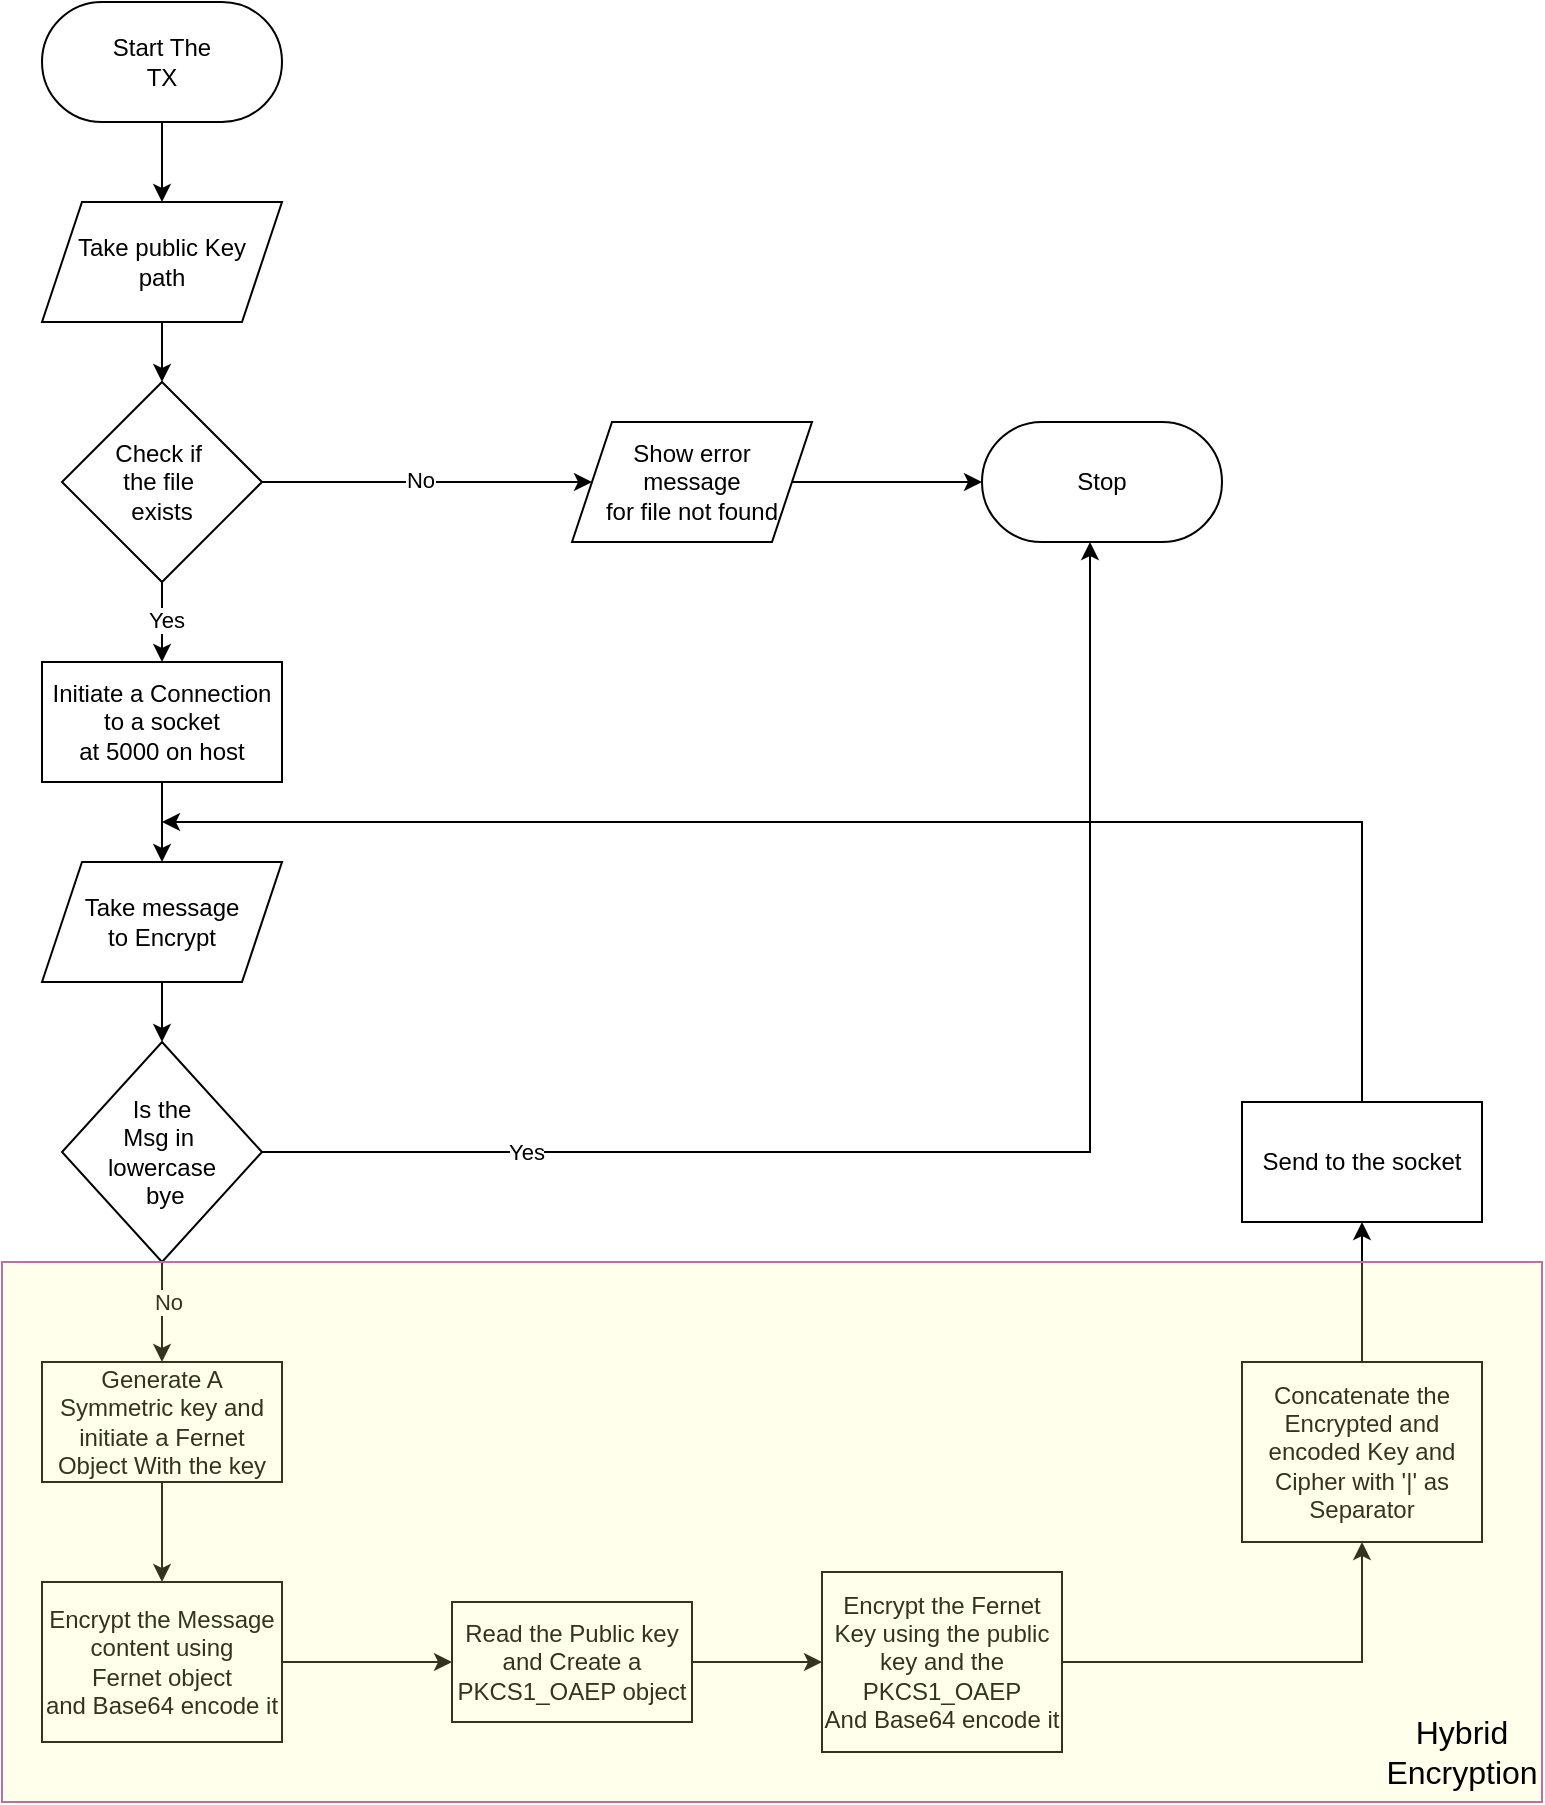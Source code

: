 <mxfile version="24.2.5" type="github">
  <diagram name="Page-1" id="AWSqJMXoxMdmLD9dW5Tx">
    <mxGraphModel dx="1708" dy="994" grid="1" gridSize="10" guides="1" tooltips="1" connect="1" arrows="1" fold="1" page="1" pageScale="1" pageWidth="850" pageHeight="1100" math="0" shadow="0">
      <root>
        <mxCell id="0" />
        <mxCell id="1" parent="0" />
        <mxCell id="4wCSLfVInh1E1HbaiNqu-13" style="edgeStyle=orthogonalEdgeStyle;rounded=0;orthogonalLoop=1;jettySize=auto;html=1;" parent="1" source="4wCSLfVInh1E1HbaiNqu-2" target="4wCSLfVInh1E1HbaiNqu-5" edge="1">
          <mxGeometry relative="1" as="geometry" />
        </mxCell>
        <mxCell id="4wCSLfVInh1E1HbaiNqu-2" value="Start The&lt;br&gt;TX" style="rounded=1;whiteSpace=wrap;html=1;arcSize=50;" parent="1" vertex="1">
          <mxGeometry x="100" y="60" width="120" height="60" as="geometry" />
        </mxCell>
        <mxCell id="4wCSLfVInh1E1HbaiNqu-7" style="edgeStyle=orthogonalEdgeStyle;rounded=0;orthogonalLoop=1;jettySize=auto;html=1;entryX=0.5;entryY=0;entryDx=0;entryDy=0;" parent="1" source="4wCSLfVInh1E1HbaiNqu-5" target="4wCSLfVInh1E1HbaiNqu-6" edge="1">
          <mxGeometry relative="1" as="geometry" />
        </mxCell>
        <mxCell id="4wCSLfVInh1E1HbaiNqu-5" value="Take public Key &lt;br&gt;path" style="shape=parallelogram;perimeter=parallelogramPerimeter;whiteSpace=wrap;html=1;fixedSize=1;" parent="1" vertex="1">
          <mxGeometry x="100" y="160" width="120" height="60" as="geometry" />
        </mxCell>
        <mxCell id="4wCSLfVInh1E1HbaiNqu-9" style="edgeStyle=orthogonalEdgeStyle;rounded=0;orthogonalLoop=1;jettySize=auto;html=1;" parent="1" source="4wCSLfVInh1E1HbaiNqu-6" target="4wCSLfVInh1E1HbaiNqu-14" edge="1">
          <mxGeometry relative="1" as="geometry">
            <mxPoint x="360" y="300" as="targetPoint" />
          </mxGeometry>
        </mxCell>
        <mxCell id="4wCSLfVInh1E1HbaiNqu-10" value="No" style="edgeLabel;html=1;align=center;verticalAlign=middle;resizable=0;points=[];" parent="4wCSLfVInh1E1HbaiNqu-9" vertex="1" connectable="0">
          <mxGeometry x="-0.046" y="1" relative="1" as="geometry">
            <mxPoint as="offset" />
          </mxGeometry>
        </mxCell>
        <mxCell id="4wCSLfVInh1E1HbaiNqu-21" style="edgeStyle=orthogonalEdgeStyle;rounded=0;orthogonalLoop=1;jettySize=auto;html=1;" parent="1" source="4wCSLfVInh1E1HbaiNqu-6" target="4wCSLfVInh1E1HbaiNqu-16" edge="1">
          <mxGeometry relative="1" as="geometry" />
        </mxCell>
        <mxCell id="4wCSLfVInh1E1HbaiNqu-22" value="Yes" style="edgeLabel;html=1;align=center;verticalAlign=middle;resizable=0;points=[];" parent="4wCSLfVInh1E1HbaiNqu-21" vertex="1" connectable="0">
          <mxGeometry x="-0.05" y="2" relative="1" as="geometry">
            <mxPoint as="offset" />
          </mxGeometry>
        </mxCell>
        <mxCell id="4wCSLfVInh1E1HbaiNqu-6" value="&lt;div&gt;Check if&amp;nbsp;&lt;/div&gt;&lt;div&gt;the file&amp;nbsp;&lt;/div&gt;&lt;div&gt;exists&lt;/div&gt;" style="rhombus;whiteSpace=wrap;html=1;" parent="1" vertex="1">
          <mxGeometry x="110" y="250" width="100" height="100" as="geometry" />
        </mxCell>
        <mxCell id="4wCSLfVInh1E1HbaiNqu-8" value="Stop" style="rounded=1;whiteSpace=wrap;html=1;arcSize=50;" parent="1" vertex="1">
          <mxGeometry x="570" y="270" width="120" height="60" as="geometry" />
        </mxCell>
        <mxCell id="4wCSLfVInh1E1HbaiNqu-24" style="edgeStyle=orthogonalEdgeStyle;rounded=0;orthogonalLoop=1;jettySize=auto;html=1;exitX=0.5;exitY=1;exitDx=0;exitDy=0;entryX=0.5;entryY=0;entryDx=0;entryDy=0;" parent="1" source="4wCSLfVInh1E1HbaiNqu-11" target="4wCSLfVInh1E1HbaiNqu-18" edge="1">
          <mxGeometry relative="1" as="geometry" />
        </mxCell>
        <mxCell id="4wCSLfVInh1E1HbaiNqu-11" value="Take message&lt;br&gt;to Encrypt" style="shape=parallelogram;perimeter=parallelogramPerimeter;whiteSpace=wrap;html=1;fixedSize=1;" parent="1" vertex="1">
          <mxGeometry x="100" y="490" width="120" height="60" as="geometry" />
        </mxCell>
        <mxCell id="4wCSLfVInh1E1HbaiNqu-15" style="edgeStyle=orthogonalEdgeStyle;rounded=0;orthogonalLoop=1;jettySize=auto;html=1;entryX=0;entryY=0.5;entryDx=0;entryDy=0;" parent="1" source="4wCSLfVInh1E1HbaiNqu-14" target="4wCSLfVInh1E1HbaiNqu-8" edge="1">
          <mxGeometry relative="1" as="geometry" />
        </mxCell>
        <mxCell id="4wCSLfVInh1E1HbaiNqu-14" value="Show error&lt;br&gt;message&lt;br&gt;for file not found" style="shape=parallelogram;perimeter=parallelogramPerimeter;whiteSpace=wrap;html=1;fixedSize=1;" parent="1" vertex="1">
          <mxGeometry x="365" y="270" width="120" height="60" as="geometry" />
        </mxCell>
        <mxCell id="4wCSLfVInh1E1HbaiNqu-23" style="edgeStyle=orthogonalEdgeStyle;rounded=0;orthogonalLoop=1;jettySize=auto;html=1;entryX=0.5;entryY=0;entryDx=0;entryDy=0;" parent="1" source="4wCSLfVInh1E1HbaiNqu-16" target="4wCSLfVInh1E1HbaiNqu-11" edge="1">
          <mxGeometry relative="1" as="geometry" />
        </mxCell>
        <mxCell id="4wCSLfVInh1E1HbaiNqu-16" value="Initiate a Connection to a socket&lt;br&gt;at 5000 on host" style="rounded=0;whiteSpace=wrap;html=1;" parent="1" vertex="1">
          <mxGeometry x="100" y="390" width="120" height="60" as="geometry" />
        </mxCell>
        <mxCell id="4wCSLfVInh1E1HbaiNqu-28" style="edgeStyle=orthogonalEdgeStyle;rounded=0;orthogonalLoop=1;jettySize=auto;html=1;entryX=0.5;entryY=0;entryDx=0;entryDy=0;" parent="1" source="4wCSLfVInh1E1HbaiNqu-17" target="4wCSLfVInh1E1HbaiNqu-27" edge="1">
          <mxGeometry relative="1" as="geometry" />
        </mxCell>
        <mxCell id="4wCSLfVInh1E1HbaiNqu-17" value="Generate A Symmetric key and&lt;br&gt;initiate a Fernet Object With the key" style="rounded=0;whiteSpace=wrap;html=1;" parent="1" vertex="1">
          <mxGeometry x="100" y="740" width="120" height="60" as="geometry" />
        </mxCell>
        <mxCell id="4wCSLfVInh1E1HbaiNqu-25" style="edgeStyle=orthogonalEdgeStyle;rounded=0;orthogonalLoop=1;jettySize=auto;html=1;" parent="1" source="4wCSLfVInh1E1HbaiNqu-18" target="4wCSLfVInh1E1HbaiNqu-17" edge="1">
          <mxGeometry relative="1" as="geometry" />
        </mxCell>
        <mxCell id="4wCSLfVInh1E1HbaiNqu-26" value="No" style="edgeLabel;html=1;align=center;verticalAlign=middle;resizable=0;points=[];" parent="4wCSLfVInh1E1HbaiNqu-25" vertex="1" connectable="0">
          <mxGeometry x="-0.2" y="3" relative="1" as="geometry">
            <mxPoint as="offset" />
          </mxGeometry>
        </mxCell>
        <mxCell id="4wCSLfVInh1E1HbaiNqu-18" value="Is the&lt;br&gt;&lt;div&gt;Msg in&amp;nbsp;&lt;/div&gt;&lt;div&gt;lowercase&lt;/div&gt;&lt;div&gt;&amp;nbsp;bye&lt;/div&gt;" style="rhombus;whiteSpace=wrap;html=1;" parent="1" vertex="1">
          <mxGeometry x="110" y="580" width="100" height="110" as="geometry" />
        </mxCell>
        <mxCell id="4wCSLfVInh1E1HbaiNqu-19" style="edgeStyle=orthogonalEdgeStyle;rounded=0;orthogonalLoop=1;jettySize=auto;html=1;entryX=0.45;entryY=1;entryDx=0;entryDy=0;entryPerimeter=0;" parent="1" source="4wCSLfVInh1E1HbaiNqu-18" target="4wCSLfVInh1E1HbaiNqu-8" edge="1">
          <mxGeometry relative="1" as="geometry" />
        </mxCell>
        <mxCell id="4wCSLfVInh1E1HbaiNqu-20" value="Yes" style="edgeLabel;html=1;align=center;verticalAlign=middle;resizable=0;points=[];" parent="4wCSLfVInh1E1HbaiNqu-19" vertex="1" connectable="0">
          <mxGeometry x="-0.633" relative="1" as="geometry">
            <mxPoint as="offset" />
          </mxGeometry>
        </mxCell>
        <mxCell id="4wCSLfVInh1E1HbaiNqu-36" style="edgeStyle=orthogonalEdgeStyle;rounded=0;orthogonalLoop=1;jettySize=auto;html=1;entryX=0;entryY=0.5;entryDx=0;entryDy=0;" parent="1" source="4wCSLfVInh1E1HbaiNqu-27" target="4wCSLfVInh1E1HbaiNqu-29" edge="1">
          <mxGeometry relative="1" as="geometry" />
        </mxCell>
        <mxCell id="4wCSLfVInh1E1HbaiNqu-27" value="Encrypt the Message&lt;br&gt;content using&lt;br&gt;Fernet object&lt;br&gt;and Base64 encode it" style="rounded=0;whiteSpace=wrap;html=1;" parent="1" vertex="1">
          <mxGeometry x="100" y="850" width="120" height="80" as="geometry" />
        </mxCell>
        <mxCell id="4wCSLfVInh1E1HbaiNqu-37" style="edgeStyle=orthogonalEdgeStyle;rounded=0;orthogonalLoop=1;jettySize=auto;html=1;" parent="1" source="4wCSLfVInh1E1HbaiNqu-29" target="4wCSLfVInh1E1HbaiNqu-30" edge="1">
          <mxGeometry relative="1" as="geometry" />
        </mxCell>
        <mxCell id="4wCSLfVInh1E1HbaiNqu-29" value="Read the Public key and Create a PKCS1_OAEP object" style="rounded=0;whiteSpace=wrap;html=1;" parent="1" vertex="1">
          <mxGeometry x="305" y="860" width="120" height="60" as="geometry" />
        </mxCell>
        <mxCell id="4wCSLfVInh1E1HbaiNqu-34" style="edgeStyle=orthogonalEdgeStyle;rounded=0;orthogonalLoop=1;jettySize=auto;html=1;" parent="1" source="4wCSLfVInh1E1HbaiNqu-30" target="4wCSLfVInh1E1HbaiNqu-31" edge="1">
          <mxGeometry relative="1" as="geometry" />
        </mxCell>
        <mxCell id="4wCSLfVInh1E1HbaiNqu-30" value="&lt;div&gt;Encrypt the Fernet Key using the public key and the PKCS1_OAEP&lt;/div&gt;&lt;div&gt;And Base64 encode it&lt;br&gt;&lt;/div&gt;" style="rounded=0;whiteSpace=wrap;html=1;" parent="1" vertex="1">
          <mxGeometry x="490" y="845" width="120" height="90" as="geometry" />
        </mxCell>
        <mxCell id="4wCSLfVInh1E1HbaiNqu-39" style="edgeStyle=orthogonalEdgeStyle;rounded=0;orthogonalLoop=1;jettySize=auto;html=1;entryX=0.5;entryY=1;entryDx=0;entryDy=0;" parent="1" source="4wCSLfVInh1E1HbaiNqu-31" target="4wCSLfVInh1E1HbaiNqu-35" edge="1">
          <mxGeometry relative="1" as="geometry" />
        </mxCell>
        <mxCell id="4wCSLfVInh1E1HbaiNqu-31" value="Concatenate the Encrypted and encoded Key and Cipher with &#39;|&#39; as&lt;br&gt;Separator" style="rounded=0;whiteSpace=wrap;html=1;" parent="1" vertex="1">
          <mxGeometry x="700" y="740" width="120" height="90" as="geometry" />
        </mxCell>
        <mxCell id="4wCSLfVInh1E1HbaiNqu-38" style="edgeStyle=orthogonalEdgeStyle;rounded=0;orthogonalLoop=1;jettySize=auto;html=1;" parent="1" source="4wCSLfVInh1E1HbaiNqu-35" edge="1">
          <mxGeometry relative="1" as="geometry">
            <mxPoint x="160" y="470" as="targetPoint" />
            <Array as="points">
              <mxPoint x="760" y="470" />
              <mxPoint x="160" y="470" />
            </Array>
          </mxGeometry>
        </mxCell>
        <mxCell id="4wCSLfVInh1E1HbaiNqu-35" value="Send to the socket" style="rounded=0;whiteSpace=wrap;html=1;" parent="1" vertex="1">
          <mxGeometry x="700" y="610" width="120" height="60" as="geometry" />
        </mxCell>
        <mxCell id="4wCSLfVInh1E1HbaiNqu-41" value="" style="rounded=0;whiteSpace=wrap;html=1;fillColor=#FFFF99;strokeColor=#B5739D;gradientColor=none;fillStyle=solid;strokeOpacity=100;fillOpacity=20;" parent="1" vertex="1">
          <mxGeometry x="80" y="690" width="770" height="270" as="geometry" />
        </mxCell>
        <mxCell id="YB-Q2w9GdJb-rby9f-qL-1" value="Hybrid Encryption" style="text;html=1;align=center;verticalAlign=middle;whiteSpace=wrap;rounded=0;fontSize=16;" vertex="1" parent="1">
          <mxGeometry x="780" y="920" width="60" height="30" as="geometry" />
        </mxCell>
      </root>
    </mxGraphModel>
  </diagram>
</mxfile>
